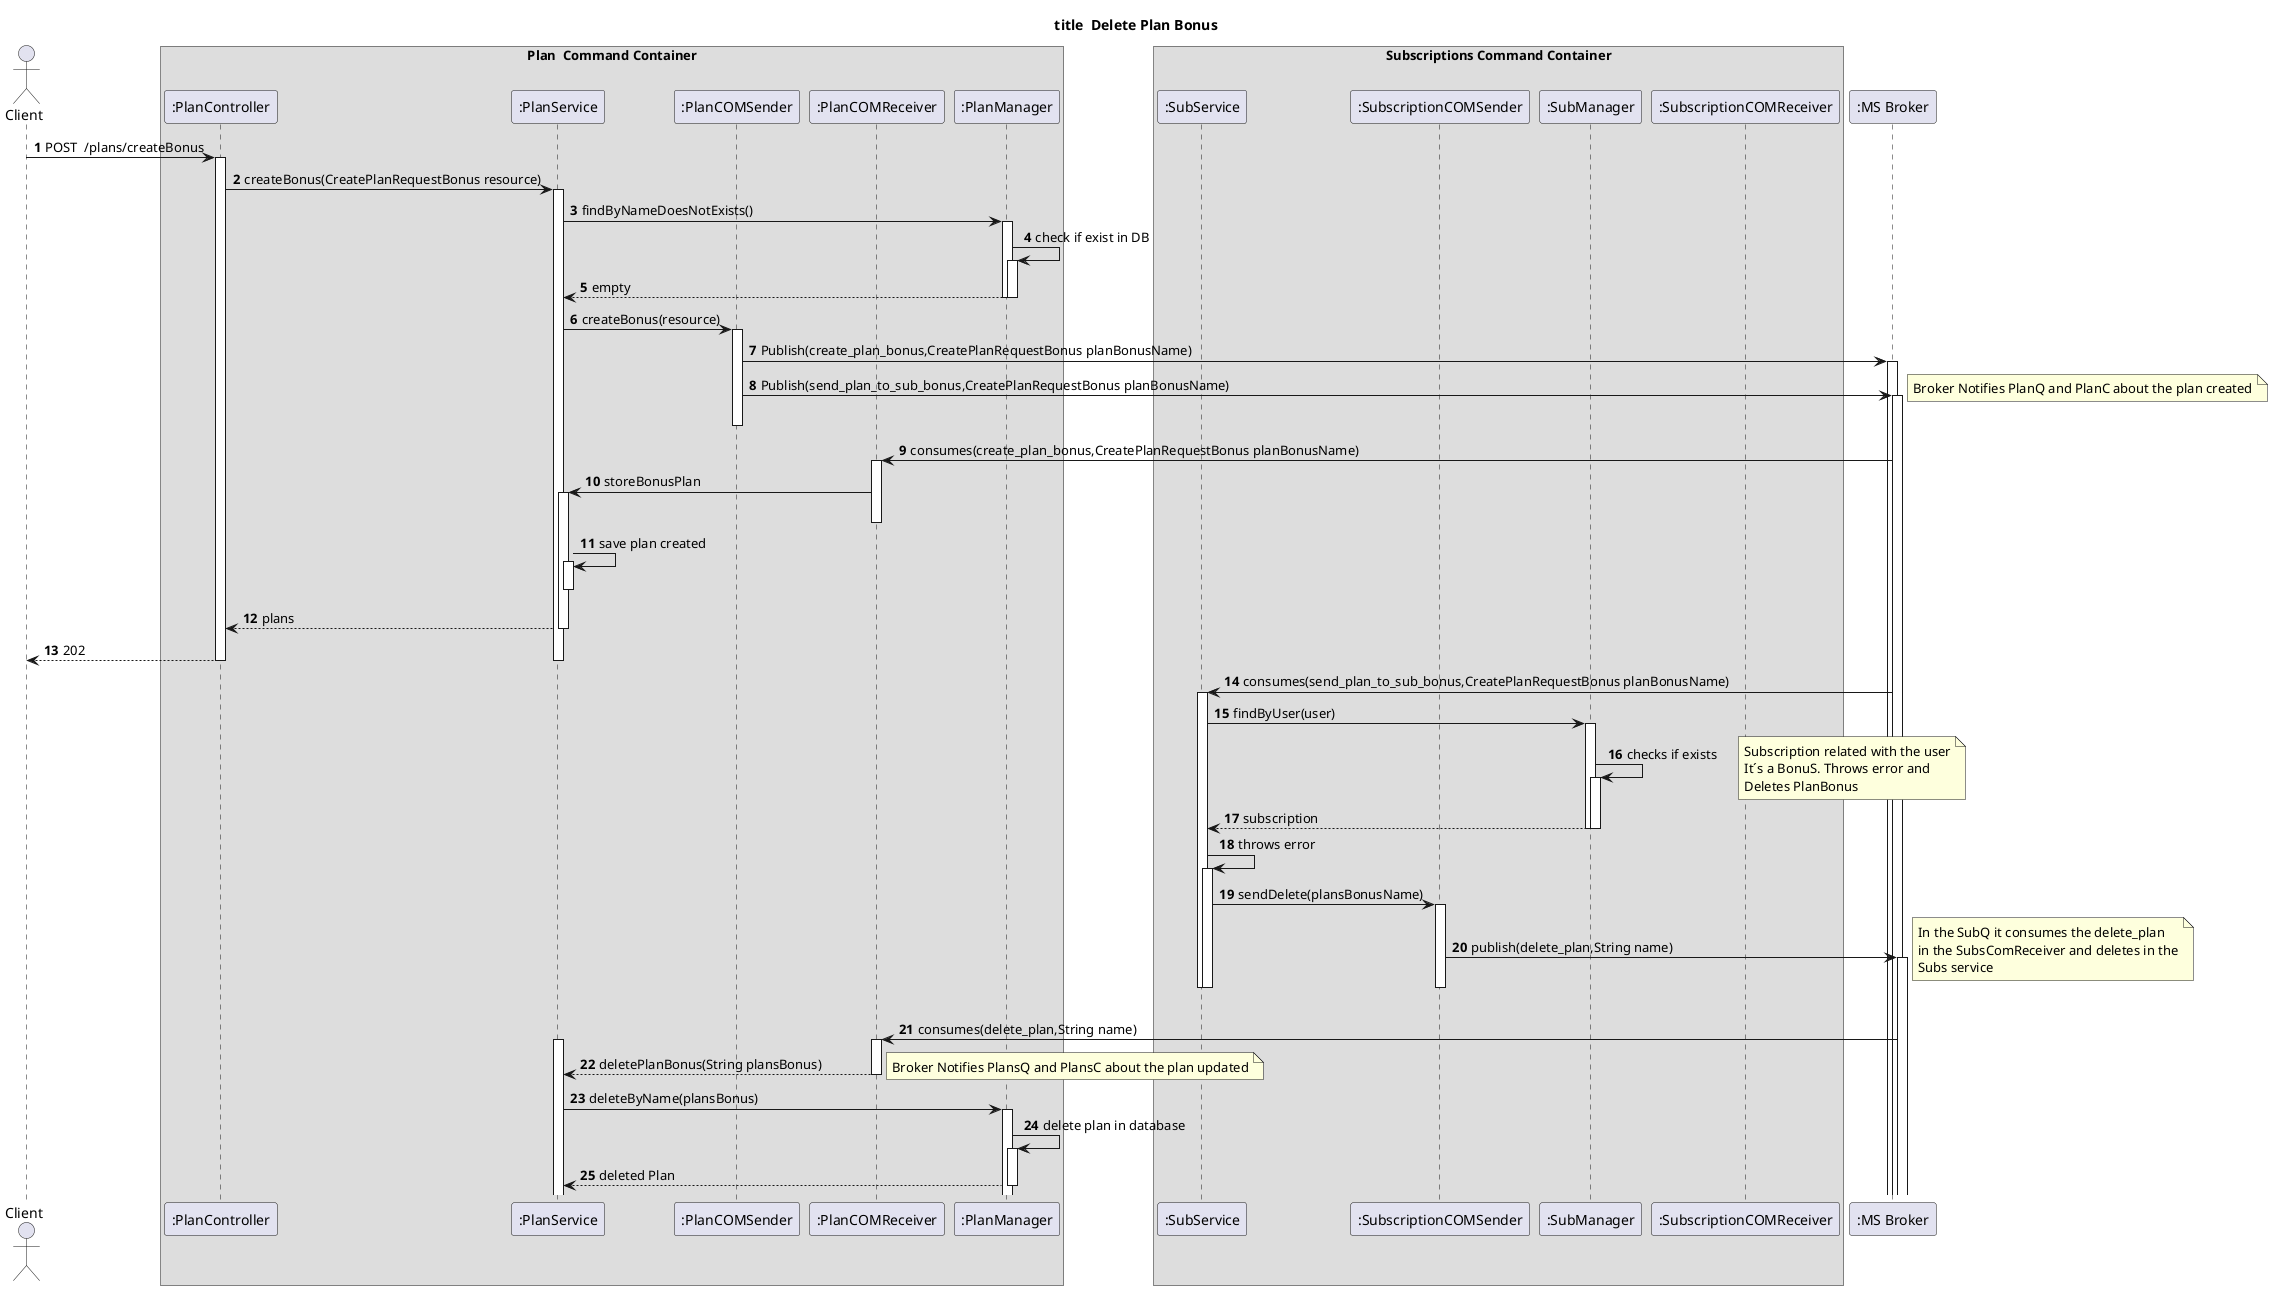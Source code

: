@startuml
'https://plantuml.com/sequence-diagram
autoactivate on
autonumber
title  title  Delete Plan Bonus

autonumber
actor "Client" as Ac
box "Plan  Command Container"

participant ":PlanController" as PlanController
participant ":PlanService" as PService
participant ":PlanCOMSender" as PSender
participant ":PlanCOMReceiver" as PReceiver
participant ":PlanManager" as PManager
end box

box "Subscriptions Command Container"
    participant ":SubService" as Service
       participant ":SubscriptionCOMSender" as SSender

    participant ":SubManager" as MG
    participant ":SubscriptionCOMReceiver" as SReceiver
end box






participant ":MS Broker" as Broker

Ac->PlanController:POST  /plans/createBonus
PlanController->PService:createBonus(CreatePlanRequestBonus resource)
PService->PManager:findByNameDoesNotExists()
PManager->PManager:check if exist in DB
PManager-->PService:empty
deactivate PManager
PService->PSender:createBonus(resource)
PSender->Broker:Publish(create_plan_bonus,CreatePlanRequestBonus planBonusName)
PSender->Broker:Publish(send_plan_to_sub_bonus,CreatePlanRequestBonus planBonusName)

deactivate PSender
note right
Broker Notifies PlanQ and PlanC about the plan created
end note

PReceiver<-Broker:consumes(create_plan_bonus,CreatePlanRequestBonus planBonusName)
PReceiver->PService:storeBonusPlan
deactivate PReceiver


PService->PService:save plan created
deactivate PService


PService-->PlanController:plans


PlanController-->Ac:202
deactivate PService
Broker->Service:consumes(send_plan_to_sub_bonus,CreatePlanRequestBonus planBonusName)
Service->MG:findByUser(user)
MG->MG:checks if exists

note right
 Subscription related with the user
 It´s a BonuS. Throws error and
 Deletes PlanBonus
end note
MG-->Service:subscription
deactivate MG

Service->Service:throws error
Service->SSender:sendDelete(plansBonusName)
SSender->Broker:publish(delete_plan,String name)
note right
In the SubQ it consumes the delete_plan
in the SubsComReceiver and deletes in the
Subs service
end note
deactivate SSender
deactivate Service
deactivate Service
Broker->PReceiver:consumes(delete_plan,String name)
activate PService
PReceiver-->PService: deletePlanBonus(String plansBonus)
note right
Broker Notifies PlansQ and PlansC about the plan updated
end note
PService->PManager:deleteByName(plansBonus)
PManager->PManager:delete plan in database
PManager-->PService:deleted Plan







@enduml
